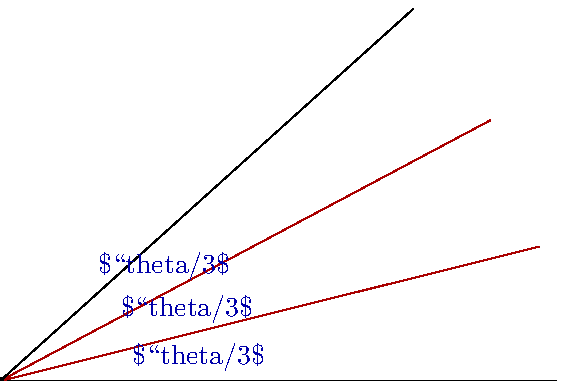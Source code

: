 \documentclass[border=5mm]{standalone}
\usepackage{luamplib}
\begin{document}
\mplibtextextlabel{enable}
\begin{mplibcode}
beginfig(1);
  path ray; ray = origin -- 200 right;
  numeric theta; theta = 42;
  draw ray;
  draw ray rotated 1/3 theta withcolor 2/3 red;
  draw ray rotated 2/3 theta withcolor 2/3 red;
  draw ray rotated theta;
  dotlabel.llft("$0$", origin);
  label("$\theta/3$", 72 right rotated 1/6 theta) withcolor 2/3 blue;
  label("$\theta/3$", 72 right rotated 3/6 theta) withcolor 2/3 blue;
  label("$\theta/3$", 72 right rotated 5/6 theta) withcolor 2/3 blue;
endfig;
\end{mplibcode}
\end{document}

